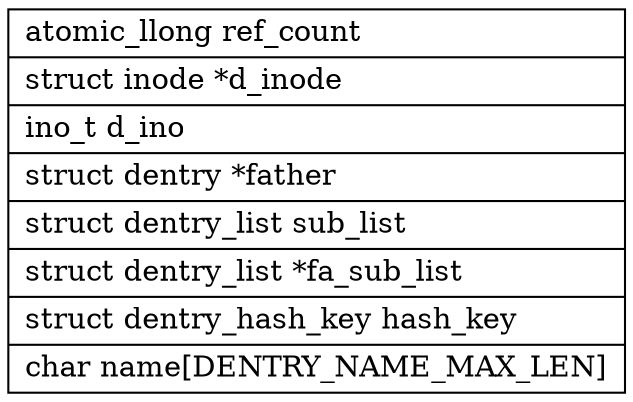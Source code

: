 digraph dentry{
    rankdir="RL"
    content[
        shape="record"
        label="atomic_llong ref_count\l|
        struct inode *d_inode\l|
        ino_t d_ino\l|
        struct dentry *father\l|
        struct dentry_list sub_list\l|
        struct dentry_list *fa_sub_list\l|
        struct dentry_hash_key hash_key\l|
        char name[DENTRY_NAME_MAX_LEN]\l"
    ]
    content

}